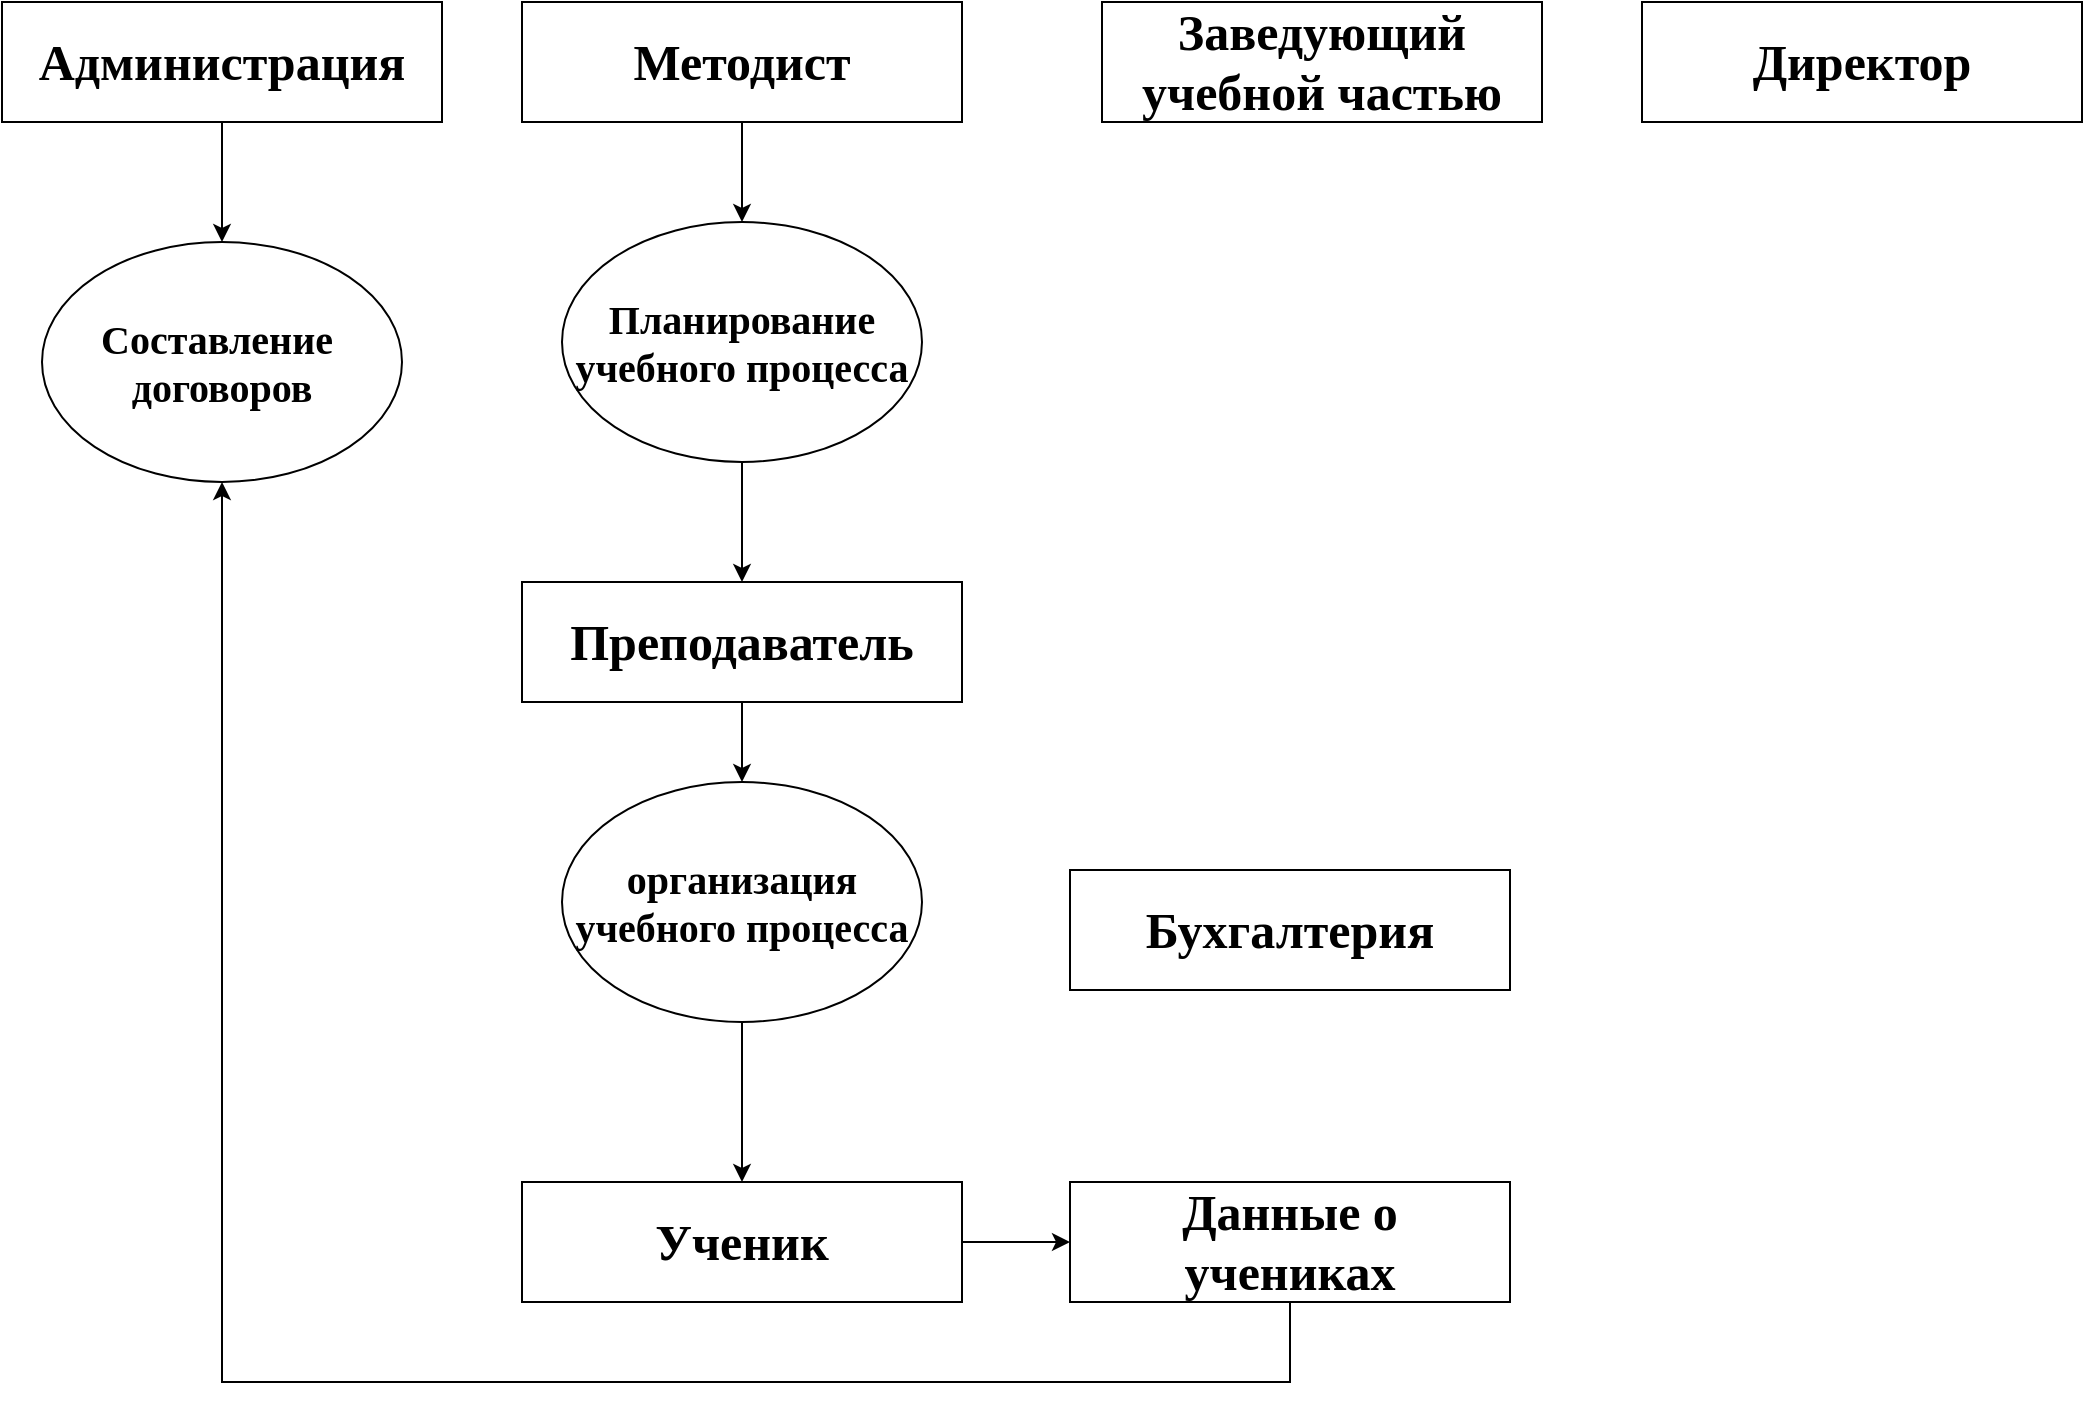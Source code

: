 <mxfile version="22.1.20" type="github">
  <diagram name="Страница — 1" id="EDvs0Lds6ZlA9_bFShbe">
    <mxGraphModel dx="1653" dy="1202" grid="1" gridSize="10" guides="1" tooltips="1" connect="1" arrows="1" fold="1" page="1" pageScale="1" pageWidth="827" pageHeight="1169" math="0" shadow="0">
      <root>
        <mxCell id="0" />
        <mxCell id="1" parent="0" />
        <mxCell id="1XUtxzAATJQAfW5mQbM8-10" style="edgeStyle=orthogonalEdgeStyle;rounded=0;orthogonalLoop=1;jettySize=auto;html=1;exitX=0.5;exitY=1;exitDx=0;exitDy=0;" edge="1" parent="1" source="1XUtxzAATJQAfW5mQbM8-2" target="1XUtxzAATJQAfW5mQbM8-9">
          <mxGeometry relative="1" as="geometry" />
        </mxCell>
        <mxCell id="1XUtxzAATJQAfW5mQbM8-19" style="edgeStyle=orthogonalEdgeStyle;rounded=0;orthogonalLoop=1;jettySize=auto;html=1;exitX=0.5;exitY=1;exitDx=0;exitDy=0;" edge="1" parent="1" source="1XUtxzAATJQAfW5mQbM8-1" target="1XUtxzAATJQAfW5mQbM8-17">
          <mxGeometry relative="1" as="geometry" />
        </mxCell>
        <mxCell id="1XUtxzAATJQAfW5mQbM8-1" value="&lt;b&gt;&lt;font face=&quot;Times New Roman&quot; style=&quot;font-size: 25px;&quot;&gt;Администрация&lt;/font&gt;&lt;/b&gt;" style="rounded=0;whiteSpace=wrap;html=1;" vertex="1" parent="1">
          <mxGeometry x="-230" y="90" width="220" height="60" as="geometry" />
        </mxCell>
        <mxCell id="1XUtxzAATJQAfW5mQbM8-2" value="&lt;b&gt;&lt;font face=&quot;Times New Roman&quot; style=&quot;font-size: 25px;&quot;&gt;Методист&lt;/font&gt;&lt;/b&gt;" style="rounded=0;whiteSpace=wrap;html=1;" vertex="1" parent="1">
          <mxGeometry x="30" y="90" width="220" height="60" as="geometry" />
        </mxCell>
        <mxCell id="1XUtxzAATJQAfW5mQbM8-16" style="edgeStyle=orthogonalEdgeStyle;rounded=0;orthogonalLoop=1;jettySize=auto;html=1;exitX=0.5;exitY=1;exitDx=0;exitDy=0;entryX=0.5;entryY=0;entryDx=0;entryDy=0;" edge="1" parent="1" source="1XUtxzAATJQAfW5mQbM8-3" target="1XUtxzAATJQAfW5mQbM8-12">
          <mxGeometry relative="1" as="geometry" />
        </mxCell>
        <mxCell id="1XUtxzAATJQAfW5mQbM8-3" value="&lt;b&gt;&lt;font face=&quot;Times New Roman&quot; style=&quot;font-size: 25px;&quot;&gt;Преподаватель&lt;/font&gt;&lt;/b&gt;" style="rounded=0;whiteSpace=wrap;html=1;" vertex="1" parent="1">
          <mxGeometry x="30" y="380" width="220" height="60" as="geometry" />
        </mxCell>
        <mxCell id="1XUtxzAATJQAfW5mQbM8-4" value="&lt;b&gt;&lt;font face=&quot;Times New Roman&quot; style=&quot;font-size: 25px;&quot;&gt;Директор&lt;/font&gt;&lt;/b&gt;" style="rounded=0;whiteSpace=wrap;html=1;" vertex="1" parent="1">
          <mxGeometry x="590" y="90" width="220" height="60" as="geometry" />
        </mxCell>
        <mxCell id="1XUtxzAATJQAfW5mQbM8-5" value="&lt;font face=&quot;Times New Roman&quot;&gt;&lt;span style=&quot;font-size: 25px;&quot;&gt;&lt;b&gt;Бухгалтерия&lt;/b&gt;&lt;/span&gt;&lt;/font&gt;" style="rounded=0;whiteSpace=wrap;html=1;" vertex="1" parent="1">
          <mxGeometry x="304" y="524" width="220" height="60" as="geometry" />
        </mxCell>
        <mxCell id="1XUtxzAATJQAfW5mQbM8-6" value="&lt;b&gt;&lt;font face=&quot;Times New Roman&quot; style=&quot;font-size: 25px;&quot;&gt;Заведующий учебной частью&lt;/font&gt;&lt;/b&gt;" style="rounded=0;whiteSpace=wrap;html=1;" vertex="1" parent="1">
          <mxGeometry x="320" y="90" width="220" height="60" as="geometry" />
        </mxCell>
        <mxCell id="1XUtxzAATJQAfW5mQbM8-15" style="edgeStyle=orthogonalEdgeStyle;rounded=0;orthogonalLoop=1;jettySize=auto;html=1;exitX=1;exitY=0.5;exitDx=0;exitDy=0;entryX=0;entryY=0.5;entryDx=0;entryDy=0;" edge="1" parent="1" source="1XUtxzAATJQAfW5mQbM8-7" target="1XUtxzAATJQAfW5mQbM8-14">
          <mxGeometry relative="1" as="geometry" />
        </mxCell>
        <mxCell id="1XUtxzAATJQAfW5mQbM8-7" value="&lt;b&gt;&lt;font face=&quot;Times New Roman&quot; style=&quot;font-size: 25px;&quot;&gt;Ученик&lt;/font&gt;&lt;/b&gt;" style="rounded=0;whiteSpace=wrap;html=1;" vertex="1" parent="1">
          <mxGeometry x="30" y="680" width="220" height="60" as="geometry" />
        </mxCell>
        <mxCell id="1XUtxzAATJQAfW5mQbM8-11" style="edgeStyle=orthogonalEdgeStyle;rounded=0;orthogonalLoop=1;jettySize=auto;html=1;exitX=0.5;exitY=1;exitDx=0;exitDy=0;" edge="1" parent="1" source="1XUtxzAATJQAfW5mQbM8-9" target="1XUtxzAATJQAfW5mQbM8-3">
          <mxGeometry relative="1" as="geometry" />
        </mxCell>
        <mxCell id="1XUtxzAATJQAfW5mQbM8-9" value="&lt;font style=&quot;font-size: 20px;&quot; face=&quot;Times New Roman&quot;&gt;&lt;b&gt;Планирование учебного процесса&lt;/b&gt;&lt;/font&gt;" style="ellipse;whiteSpace=wrap;html=1;" vertex="1" parent="1">
          <mxGeometry x="50" y="200" width="180" height="120" as="geometry" />
        </mxCell>
        <mxCell id="1XUtxzAATJQAfW5mQbM8-13" style="edgeStyle=orthogonalEdgeStyle;rounded=0;orthogonalLoop=1;jettySize=auto;html=1;exitX=0.5;exitY=1;exitDx=0;exitDy=0;entryX=0.5;entryY=0;entryDx=0;entryDy=0;" edge="1" parent="1" source="1XUtxzAATJQAfW5mQbM8-12" target="1XUtxzAATJQAfW5mQbM8-7">
          <mxGeometry relative="1" as="geometry" />
        </mxCell>
        <mxCell id="1XUtxzAATJQAfW5mQbM8-12" value="&lt;font style=&quot;font-size: 20px;&quot; face=&quot;Times New Roman&quot;&gt;&lt;b&gt;организация учебного процесса&lt;/b&gt;&lt;/font&gt;" style="ellipse;whiteSpace=wrap;html=1;" vertex="1" parent="1">
          <mxGeometry x="50" y="480" width="180" height="120" as="geometry" />
        </mxCell>
        <mxCell id="1XUtxzAATJQAfW5mQbM8-18" style="edgeStyle=orthogonalEdgeStyle;rounded=0;orthogonalLoop=1;jettySize=auto;html=1;entryX=0.5;entryY=1;entryDx=0;entryDy=0;" edge="1" parent="1" source="1XUtxzAATJQAfW5mQbM8-14" target="1XUtxzAATJQAfW5mQbM8-17">
          <mxGeometry relative="1" as="geometry">
            <Array as="points">
              <mxPoint x="414" y="780" />
              <mxPoint x="-120" y="780" />
            </Array>
          </mxGeometry>
        </mxCell>
        <mxCell id="1XUtxzAATJQAfW5mQbM8-14" value="&lt;font face=&quot;Times New Roman&quot;&gt;&lt;span style=&quot;font-size: 25px;&quot;&gt;&lt;b&gt;Данные о учениках&lt;/b&gt;&lt;/span&gt;&lt;/font&gt;" style="rounded=0;whiteSpace=wrap;html=1;" vertex="1" parent="1">
          <mxGeometry x="304" y="680" width="220" height="60" as="geometry" />
        </mxCell>
        <mxCell id="1XUtxzAATJQAfW5mQbM8-17" value="&lt;font style=&quot;font-size: 20px;&quot; face=&quot;Times New Roman&quot;&gt;&lt;b&gt;Составление&amp;nbsp; договоров&lt;/b&gt;&lt;/font&gt;" style="ellipse;whiteSpace=wrap;html=1;" vertex="1" parent="1">
          <mxGeometry x="-210" y="210" width="180" height="120" as="geometry" />
        </mxCell>
      </root>
    </mxGraphModel>
  </diagram>
</mxfile>
